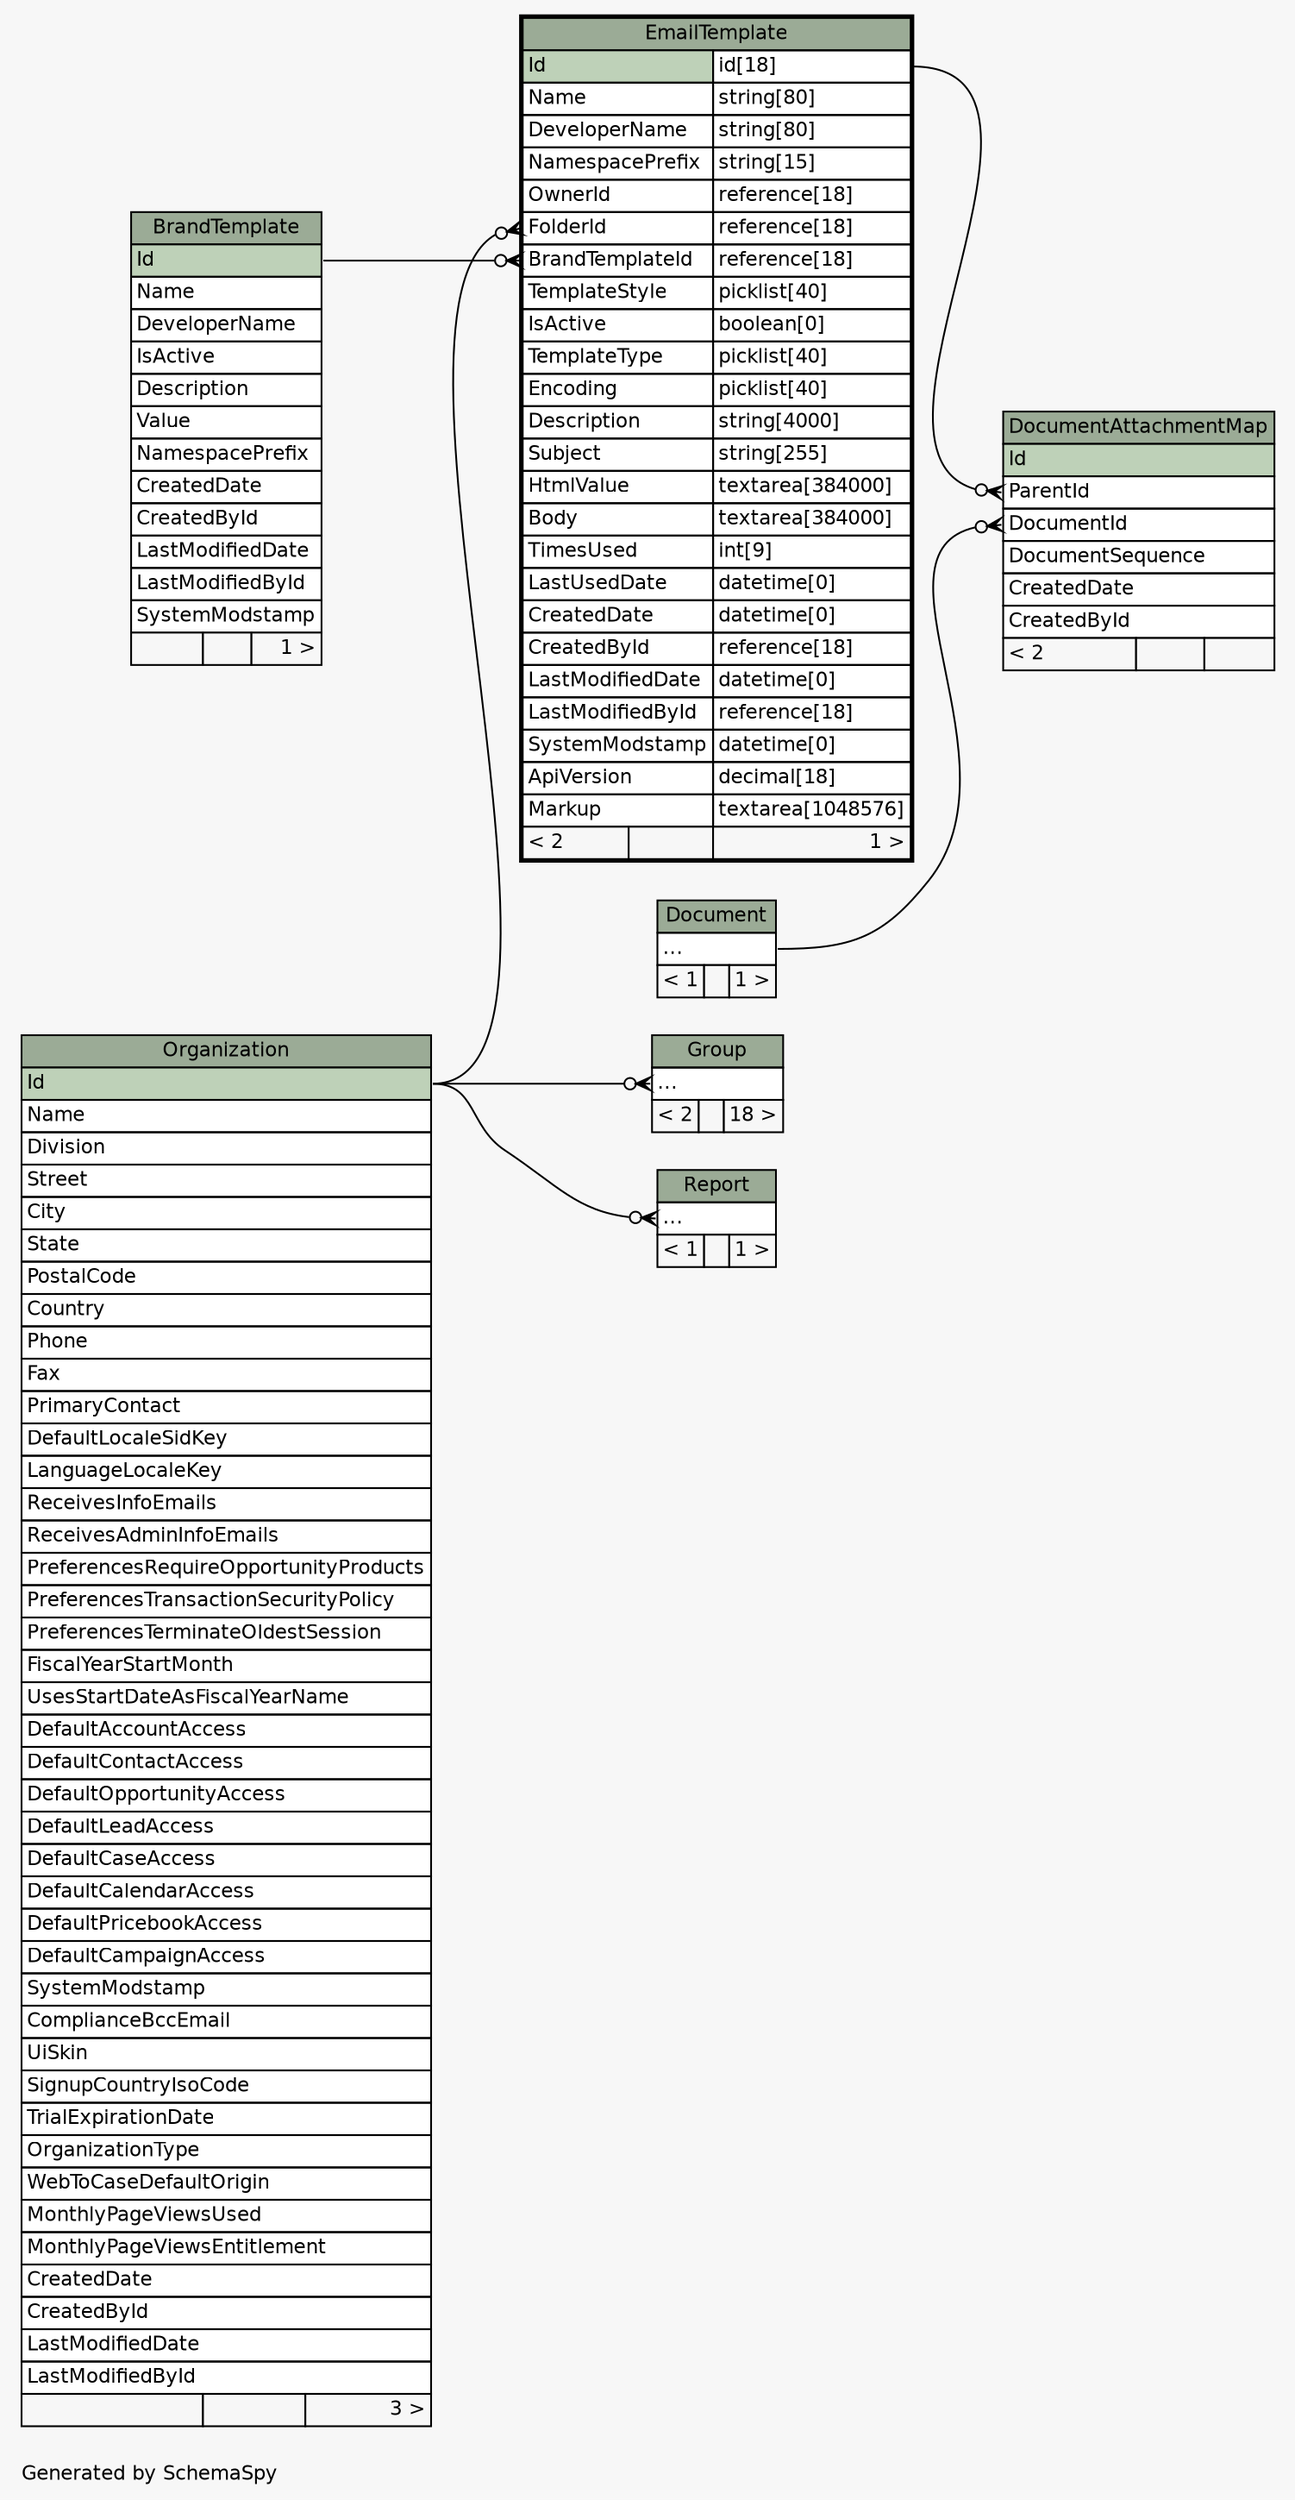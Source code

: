 // dot 2.36.0 on Mac OS X 10.11.6
// SchemaSpy rev 590
digraph "twoDegreesRelationshipsDiagram" {
  graph [
    rankdir="RL"
    bgcolor="#f7f7f7"
    label="\nGenerated by SchemaSpy"
    labeljust="l"
    nodesep="0.18"
    ranksep="0.46"
    fontname="Helvetica"
    fontsize="11"
  ];
  node [
    fontname="Helvetica"
    fontsize="11"
    shape="plaintext"
  ];
  edge [
    arrowsize="0.8"
  ];
  "DocumentAttachmentMap":"DocumentId":w -> "Document":"elipses":e [arrowhead=none dir=back arrowtail=crowodot];
  "DocumentAttachmentMap":"ParentId":w -> "EmailTemplate":"Id.type":e [arrowhead=none dir=back arrowtail=crowodot];
  "EmailTemplate":"BrandTemplateId":w -> "BrandTemplate":"Id":e [arrowhead=none dir=back arrowtail=crowodot];
  "EmailTemplate":"FolderId":w -> "Organization":"Id":e [arrowhead=none dir=back arrowtail=crowodot];
  "Group":"elipses":w -> "Organization":"Id":e [arrowhead=none dir=back arrowtail=crowodot];
  "Report":"elipses":w -> "Organization":"Id":e [arrowhead=none dir=back arrowtail=crowodot];
  "BrandTemplate" [
    label=<
    <TABLE BORDER="0" CELLBORDER="1" CELLSPACING="0" BGCOLOR="#ffffff">
      <TR><TD COLSPAN="3" BGCOLOR="#9bab96" ALIGN="CENTER">BrandTemplate</TD></TR>
      <TR><TD PORT="Id" COLSPAN="3" BGCOLOR="#bed1b8" ALIGN="LEFT">Id</TD></TR>
      <TR><TD PORT="Name" COLSPAN="3" ALIGN="LEFT">Name</TD></TR>
      <TR><TD PORT="DeveloperName" COLSPAN="3" ALIGN="LEFT">DeveloperName</TD></TR>
      <TR><TD PORT="IsActive" COLSPAN="3" ALIGN="LEFT">IsActive</TD></TR>
      <TR><TD PORT="Description" COLSPAN="3" ALIGN="LEFT">Description</TD></TR>
      <TR><TD PORT="Value" COLSPAN="3" ALIGN="LEFT">Value</TD></TR>
      <TR><TD PORT="NamespacePrefix" COLSPAN="3" ALIGN="LEFT">NamespacePrefix</TD></TR>
      <TR><TD PORT="CreatedDate" COLSPAN="3" ALIGN="LEFT">CreatedDate</TD></TR>
      <TR><TD PORT="CreatedById" COLSPAN="3" ALIGN="LEFT">CreatedById</TD></TR>
      <TR><TD PORT="LastModifiedDate" COLSPAN="3" ALIGN="LEFT">LastModifiedDate</TD></TR>
      <TR><TD PORT="LastModifiedById" COLSPAN="3" ALIGN="LEFT">LastModifiedById</TD></TR>
      <TR><TD PORT="SystemModstamp" COLSPAN="3" ALIGN="LEFT">SystemModstamp</TD></TR>
      <TR><TD ALIGN="LEFT" BGCOLOR="#f7f7f7">  </TD><TD ALIGN="RIGHT" BGCOLOR="#f7f7f7">  </TD><TD ALIGN="RIGHT" BGCOLOR="#f7f7f7">1 &gt;</TD></TR>
    </TABLE>>
    URL="BrandTemplate.html"
    tooltip="BrandTemplate"
  ];
  "Document" [
    label=<
    <TABLE BORDER="0" CELLBORDER="1" CELLSPACING="0" BGCOLOR="#ffffff">
      <TR><TD COLSPAN="3" BGCOLOR="#9bab96" ALIGN="CENTER">Document</TD></TR>
      <TR><TD PORT="elipses" COLSPAN="3" ALIGN="LEFT">...</TD></TR>
      <TR><TD ALIGN="LEFT" BGCOLOR="#f7f7f7">&lt; 1</TD><TD ALIGN="RIGHT" BGCOLOR="#f7f7f7">  </TD><TD ALIGN="RIGHT" BGCOLOR="#f7f7f7">1 &gt;</TD></TR>
    </TABLE>>
    URL="Document.html"
    tooltip="Document"
  ];
  "DocumentAttachmentMap" [
    label=<
    <TABLE BORDER="0" CELLBORDER="1" CELLSPACING="0" BGCOLOR="#ffffff">
      <TR><TD COLSPAN="3" BGCOLOR="#9bab96" ALIGN="CENTER">DocumentAttachmentMap</TD></TR>
      <TR><TD PORT="Id" COLSPAN="3" BGCOLOR="#bed1b8" ALIGN="LEFT">Id</TD></TR>
      <TR><TD PORT="ParentId" COLSPAN="3" ALIGN="LEFT">ParentId</TD></TR>
      <TR><TD PORT="DocumentId" COLSPAN="3" ALIGN="LEFT">DocumentId</TD></TR>
      <TR><TD PORT="DocumentSequence" COLSPAN="3" ALIGN="LEFT">DocumentSequence</TD></TR>
      <TR><TD PORT="CreatedDate" COLSPAN="3" ALIGN="LEFT">CreatedDate</TD></TR>
      <TR><TD PORT="CreatedById" COLSPAN="3" ALIGN="LEFT">CreatedById</TD></TR>
      <TR><TD ALIGN="LEFT" BGCOLOR="#f7f7f7">&lt; 2</TD><TD ALIGN="RIGHT" BGCOLOR="#f7f7f7">  </TD><TD ALIGN="RIGHT" BGCOLOR="#f7f7f7">  </TD></TR>
    </TABLE>>
    URL="DocumentAttachmentMap.html"
    tooltip="DocumentAttachmentMap"
  ];
  "EmailTemplate" [
    label=<
    <TABLE BORDER="2" CELLBORDER="1" CELLSPACING="0" BGCOLOR="#ffffff">
      <TR><TD COLSPAN="3" BGCOLOR="#9bab96" ALIGN="CENTER">EmailTemplate</TD></TR>
      <TR><TD PORT="Id" COLSPAN="2" BGCOLOR="#bed1b8" ALIGN="LEFT">Id</TD><TD PORT="Id.type" ALIGN="LEFT">id[18]</TD></TR>
      <TR><TD PORT="Name" COLSPAN="2" ALIGN="LEFT">Name</TD><TD PORT="Name.type" ALIGN="LEFT">string[80]</TD></TR>
      <TR><TD PORT="DeveloperName" COLSPAN="2" ALIGN="LEFT">DeveloperName</TD><TD PORT="DeveloperName.type" ALIGN="LEFT">string[80]</TD></TR>
      <TR><TD PORT="NamespacePrefix" COLSPAN="2" ALIGN="LEFT">NamespacePrefix</TD><TD PORT="NamespacePrefix.type" ALIGN="LEFT">string[15]</TD></TR>
      <TR><TD PORT="OwnerId" COLSPAN="2" ALIGN="LEFT">OwnerId</TD><TD PORT="OwnerId.type" ALIGN="LEFT">reference[18]</TD></TR>
      <TR><TD PORT="FolderId" COLSPAN="2" ALIGN="LEFT">FolderId</TD><TD PORT="FolderId.type" ALIGN="LEFT">reference[18]</TD></TR>
      <TR><TD PORT="BrandTemplateId" COLSPAN="2" ALIGN="LEFT">BrandTemplateId</TD><TD PORT="BrandTemplateId.type" ALIGN="LEFT">reference[18]</TD></TR>
      <TR><TD PORT="TemplateStyle" COLSPAN="2" ALIGN="LEFT">TemplateStyle</TD><TD PORT="TemplateStyle.type" ALIGN="LEFT">picklist[40]</TD></TR>
      <TR><TD PORT="IsActive" COLSPAN="2" ALIGN="LEFT">IsActive</TD><TD PORT="IsActive.type" ALIGN="LEFT">boolean[0]</TD></TR>
      <TR><TD PORT="TemplateType" COLSPAN="2" ALIGN="LEFT">TemplateType</TD><TD PORT="TemplateType.type" ALIGN="LEFT">picklist[40]</TD></TR>
      <TR><TD PORT="Encoding" COLSPAN="2" ALIGN="LEFT">Encoding</TD><TD PORT="Encoding.type" ALIGN="LEFT">picklist[40]</TD></TR>
      <TR><TD PORT="Description" COLSPAN="2" ALIGN="LEFT">Description</TD><TD PORT="Description.type" ALIGN="LEFT">string[4000]</TD></TR>
      <TR><TD PORT="Subject" COLSPAN="2" ALIGN="LEFT">Subject</TD><TD PORT="Subject.type" ALIGN="LEFT">string[255]</TD></TR>
      <TR><TD PORT="HtmlValue" COLSPAN="2" ALIGN="LEFT">HtmlValue</TD><TD PORT="HtmlValue.type" ALIGN="LEFT">textarea[384000]</TD></TR>
      <TR><TD PORT="Body" COLSPAN="2" ALIGN="LEFT">Body</TD><TD PORT="Body.type" ALIGN="LEFT">textarea[384000]</TD></TR>
      <TR><TD PORT="TimesUsed" COLSPAN="2" ALIGN="LEFT">TimesUsed</TD><TD PORT="TimesUsed.type" ALIGN="LEFT">int[9]</TD></TR>
      <TR><TD PORT="LastUsedDate" COLSPAN="2" ALIGN="LEFT">LastUsedDate</TD><TD PORT="LastUsedDate.type" ALIGN="LEFT">datetime[0]</TD></TR>
      <TR><TD PORT="CreatedDate" COLSPAN="2" ALIGN="LEFT">CreatedDate</TD><TD PORT="CreatedDate.type" ALIGN="LEFT">datetime[0]</TD></TR>
      <TR><TD PORT="CreatedById" COLSPAN="2" ALIGN="LEFT">CreatedById</TD><TD PORT="CreatedById.type" ALIGN="LEFT">reference[18]</TD></TR>
      <TR><TD PORT="LastModifiedDate" COLSPAN="2" ALIGN="LEFT">LastModifiedDate</TD><TD PORT="LastModifiedDate.type" ALIGN="LEFT">datetime[0]</TD></TR>
      <TR><TD PORT="LastModifiedById" COLSPAN="2" ALIGN="LEFT">LastModifiedById</TD><TD PORT="LastModifiedById.type" ALIGN="LEFT">reference[18]</TD></TR>
      <TR><TD PORT="SystemModstamp" COLSPAN="2" ALIGN="LEFT">SystemModstamp</TD><TD PORT="SystemModstamp.type" ALIGN="LEFT">datetime[0]</TD></TR>
      <TR><TD PORT="ApiVersion" COLSPAN="2" ALIGN="LEFT">ApiVersion</TD><TD PORT="ApiVersion.type" ALIGN="LEFT">decimal[18]</TD></TR>
      <TR><TD PORT="Markup" COLSPAN="2" ALIGN="LEFT">Markup</TD><TD PORT="Markup.type" ALIGN="LEFT">textarea[1048576]</TD></TR>
      <TR><TD ALIGN="LEFT" BGCOLOR="#f7f7f7">&lt; 2</TD><TD ALIGN="RIGHT" BGCOLOR="#f7f7f7">  </TD><TD ALIGN="RIGHT" BGCOLOR="#f7f7f7">1 &gt;</TD></TR>
    </TABLE>>
    URL="EmailTemplate.html"
    tooltip="EmailTemplate"
  ];
  "Group" [
    label=<
    <TABLE BORDER="0" CELLBORDER="1" CELLSPACING="0" BGCOLOR="#ffffff">
      <TR><TD COLSPAN="3" BGCOLOR="#9bab96" ALIGN="CENTER">Group</TD></TR>
      <TR><TD PORT="elipses" COLSPAN="3" ALIGN="LEFT">...</TD></TR>
      <TR><TD ALIGN="LEFT" BGCOLOR="#f7f7f7">&lt; 2</TD><TD ALIGN="RIGHT" BGCOLOR="#f7f7f7">  </TD><TD ALIGN="RIGHT" BGCOLOR="#f7f7f7">18 &gt;</TD></TR>
    </TABLE>>
    URL="Group.html"
    tooltip="Group"
  ];
  "Organization" [
    label=<
    <TABLE BORDER="0" CELLBORDER="1" CELLSPACING="0" BGCOLOR="#ffffff">
      <TR><TD COLSPAN="3" BGCOLOR="#9bab96" ALIGN="CENTER">Organization</TD></TR>
      <TR><TD PORT="Id" COLSPAN="3" BGCOLOR="#bed1b8" ALIGN="LEFT">Id</TD></TR>
      <TR><TD PORT="Name" COLSPAN="3" ALIGN="LEFT">Name</TD></TR>
      <TR><TD PORT="Division" COLSPAN="3" ALIGN="LEFT">Division</TD></TR>
      <TR><TD PORT="Street" COLSPAN="3" ALIGN="LEFT">Street</TD></TR>
      <TR><TD PORT="City" COLSPAN="3" ALIGN="LEFT">City</TD></TR>
      <TR><TD PORT="State" COLSPAN="3" ALIGN="LEFT">State</TD></TR>
      <TR><TD PORT="PostalCode" COLSPAN="3" ALIGN="LEFT">PostalCode</TD></TR>
      <TR><TD PORT="Country" COLSPAN="3" ALIGN="LEFT">Country</TD></TR>
      <TR><TD PORT="Phone" COLSPAN="3" ALIGN="LEFT">Phone</TD></TR>
      <TR><TD PORT="Fax" COLSPAN="3" ALIGN="LEFT">Fax</TD></TR>
      <TR><TD PORT="PrimaryContact" COLSPAN="3" ALIGN="LEFT">PrimaryContact</TD></TR>
      <TR><TD PORT="DefaultLocaleSidKey" COLSPAN="3" ALIGN="LEFT">DefaultLocaleSidKey</TD></TR>
      <TR><TD PORT="LanguageLocaleKey" COLSPAN="3" ALIGN="LEFT">LanguageLocaleKey</TD></TR>
      <TR><TD PORT="ReceivesInfoEmails" COLSPAN="3" ALIGN="LEFT">ReceivesInfoEmails</TD></TR>
      <TR><TD PORT="ReceivesAdminInfoEmails" COLSPAN="3" ALIGN="LEFT">ReceivesAdminInfoEmails</TD></TR>
      <TR><TD PORT="PreferencesRequireOpportunityProducts" COLSPAN="3" ALIGN="LEFT">PreferencesRequireOpportunityProducts</TD></TR>
      <TR><TD PORT="PreferencesTransactionSecurityPolicy" COLSPAN="3" ALIGN="LEFT">PreferencesTransactionSecurityPolicy</TD></TR>
      <TR><TD PORT="PreferencesTerminateOldestSession" COLSPAN="3" ALIGN="LEFT">PreferencesTerminateOldestSession</TD></TR>
      <TR><TD PORT="FiscalYearStartMonth" COLSPAN="3" ALIGN="LEFT">FiscalYearStartMonth</TD></TR>
      <TR><TD PORT="UsesStartDateAsFiscalYearName" COLSPAN="3" ALIGN="LEFT">UsesStartDateAsFiscalYearName</TD></TR>
      <TR><TD PORT="DefaultAccountAccess" COLSPAN="3" ALIGN="LEFT">DefaultAccountAccess</TD></TR>
      <TR><TD PORT="DefaultContactAccess" COLSPAN="3" ALIGN="LEFT">DefaultContactAccess</TD></TR>
      <TR><TD PORT="DefaultOpportunityAccess" COLSPAN="3" ALIGN="LEFT">DefaultOpportunityAccess</TD></TR>
      <TR><TD PORT="DefaultLeadAccess" COLSPAN="3" ALIGN="LEFT">DefaultLeadAccess</TD></TR>
      <TR><TD PORT="DefaultCaseAccess" COLSPAN="3" ALIGN="LEFT">DefaultCaseAccess</TD></TR>
      <TR><TD PORT="DefaultCalendarAccess" COLSPAN="3" ALIGN="LEFT">DefaultCalendarAccess</TD></TR>
      <TR><TD PORT="DefaultPricebookAccess" COLSPAN="3" ALIGN="LEFT">DefaultPricebookAccess</TD></TR>
      <TR><TD PORT="DefaultCampaignAccess" COLSPAN="3" ALIGN="LEFT">DefaultCampaignAccess</TD></TR>
      <TR><TD PORT="SystemModstamp" COLSPAN="3" ALIGN="LEFT">SystemModstamp</TD></TR>
      <TR><TD PORT="ComplianceBccEmail" COLSPAN="3" ALIGN="LEFT">ComplianceBccEmail</TD></TR>
      <TR><TD PORT="UiSkin" COLSPAN="3" ALIGN="LEFT">UiSkin</TD></TR>
      <TR><TD PORT="SignupCountryIsoCode" COLSPAN="3" ALIGN="LEFT">SignupCountryIsoCode</TD></TR>
      <TR><TD PORT="TrialExpirationDate" COLSPAN="3" ALIGN="LEFT">TrialExpirationDate</TD></TR>
      <TR><TD PORT="OrganizationType" COLSPAN="3" ALIGN="LEFT">OrganizationType</TD></TR>
      <TR><TD PORT="WebToCaseDefaultOrigin" COLSPAN="3" ALIGN="LEFT">WebToCaseDefaultOrigin</TD></TR>
      <TR><TD PORT="MonthlyPageViewsUsed" COLSPAN="3" ALIGN="LEFT">MonthlyPageViewsUsed</TD></TR>
      <TR><TD PORT="MonthlyPageViewsEntitlement" COLSPAN="3" ALIGN="LEFT">MonthlyPageViewsEntitlement</TD></TR>
      <TR><TD PORT="CreatedDate" COLSPAN="3" ALIGN="LEFT">CreatedDate</TD></TR>
      <TR><TD PORT="CreatedById" COLSPAN="3" ALIGN="LEFT">CreatedById</TD></TR>
      <TR><TD PORT="LastModifiedDate" COLSPAN="3" ALIGN="LEFT">LastModifiedDate</TD></TR>
      <TR><TD PORT="LastModifiedById" COLSPAN="3" ALIGN="LEFT">LastModifiedById</TD></TR>
      <TR><TD ALIGN="LEFT" BGCOLOR="#f7f7f7">  </TD><TD ALIGN="RIGHT" BGCOLOR="#f7f7f7">  </TD><TD ALIGN="RIGHT" BGCOLOR="#f7f7f7">3 &gt;</TD></TR>
    </TABLE>>
    URL="Organization.html"
    tooltip="Organization"
  ];
  "Report" [
    label=<
    <TABLE BORDER="0" CELLBORDER="1" CELLSPACING="0" BGCOLOR="#ffffff">
      <TR><TD COLSPAN="3" BGCOLOR="#9bab96" ALIGN="CENTER">Report</TD></TR>
      <TR><TD PORT="elipses" COLSPAN="3" ALIGN="LEFT">...</TD></TR>
      <TR><TD ALIGN="LEFT" BGCOLOR="#f7f7f7">&lt; 1</TD><TD ALIGN="RIGHT" BGCOLOR="#f7f7f7">  </TD><TD ALIGN="RIGHT" BGCOLOR="#f7f7f7">1 &gt;</TD></TR>
    </TABLE>>
    URL="Report.html"
    tooltip="Report"
  ];
}

